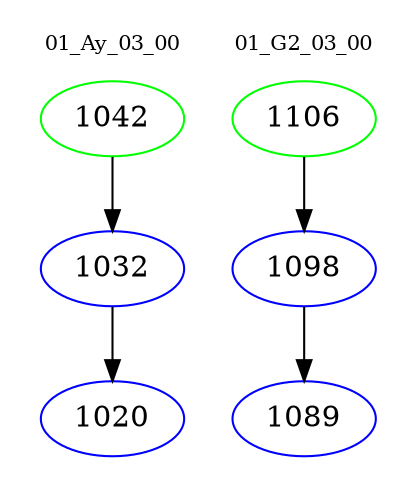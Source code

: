 digraph{
subgraph cluster_0 {
color = white
label = "01_Ay_03_00";
fontsize=10;
T0_1042 [label="1042", color="green"]
T0_1042 -> T0_1032 [color="black"]
T0_1032 [label="1032", color="blue"]
T0_1032 -> T0_1020 [color="black"]
T0_1020 [label="1020", color="blue"]
}
subgraph cluster_1 {
color = white
label = "01_G2_03_00";
fontsize=10;
T1_1106 [label="1106", color="green"]
T1_1106 -> T1_1098 [color="black"]
T1_1098 [label="1098", color="blue"]
T1_1098 -> T1_1089 [color="black"]
T1_1089 [label="1089", color="blue"]
}
}
